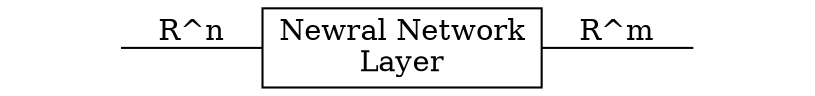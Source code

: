 digraph ex_2 {
    graph [rankdir=LR];
    // node
    start [label="", shape=none];
    end [label="", shape=none];
    NN [label="Newral Network\nLayer", shape="box"];
    // edge
    start -> NN [label="R^n", texlbl="$R^n$", lblstyle="auto", arrowhead=none];
    NN -> end [label="R^m", texlbl="$R^m$", lblstyle="auto", arrowhead=none];
}